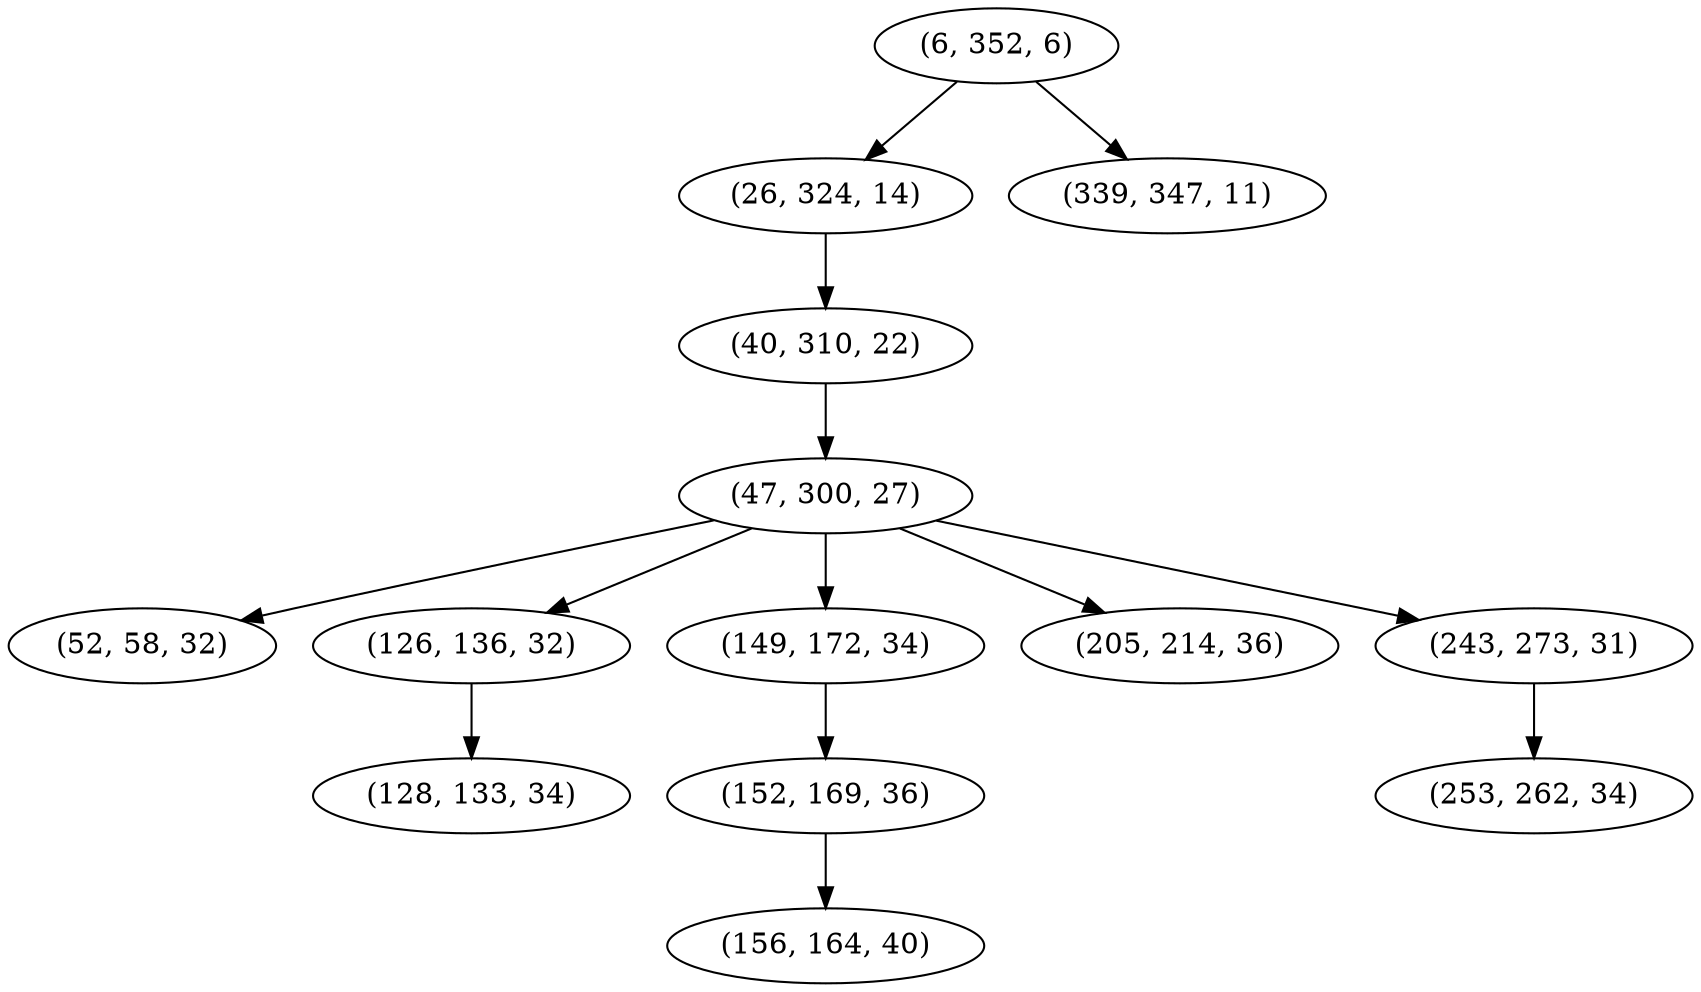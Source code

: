 digraph tree {
    "(6, 352, 6)";
    "(26, 324, 14)";
    "(40, 310, 22)";
    "(47, 300, 27)";
    "(52, 58, 32)";
    "(126, 136, 32)";
    "(128, 133, 34)";
    "(149, 172, 34)";
    "(152, 169, 36)";
    "(156, 164, 40)";
    "(205, 214, 36)";
    "(243, 273, 31)";
    "(253, 262, 34)";
    "(339, 347, 11)";
    "(6, 352, 6)" -> "(26, 324, 14)";
    "(6, 352, 6)" -> "(339, 347, 11)";
    "(26, 324, 14)" -> "(40, 310, 22)";
    "(40, 310, 22)" -> "(47, 300, 27)";
    "(47, 300, 27)" -> "(52, 58, 32)";
    "(47, 300, 27)" -> "(126, 136, 32)";
    "(47, 300, 27)" -> "(149, 172, 34)";
    "(47, 300, 27)" -> "(205, 214, 36)";
    "(47, 300, 27)" -> "(243, 273, 31)";
    "(126, 136, 32)" -> "(128, 133, 34)";
    "(149, 172, 34)" -> "(152, 169, 36)";
    "(152, 169, 36)" -> "(156, 164, 40)";
    "(243, 273, 31)" -> "(253, 262, 34)";
}
